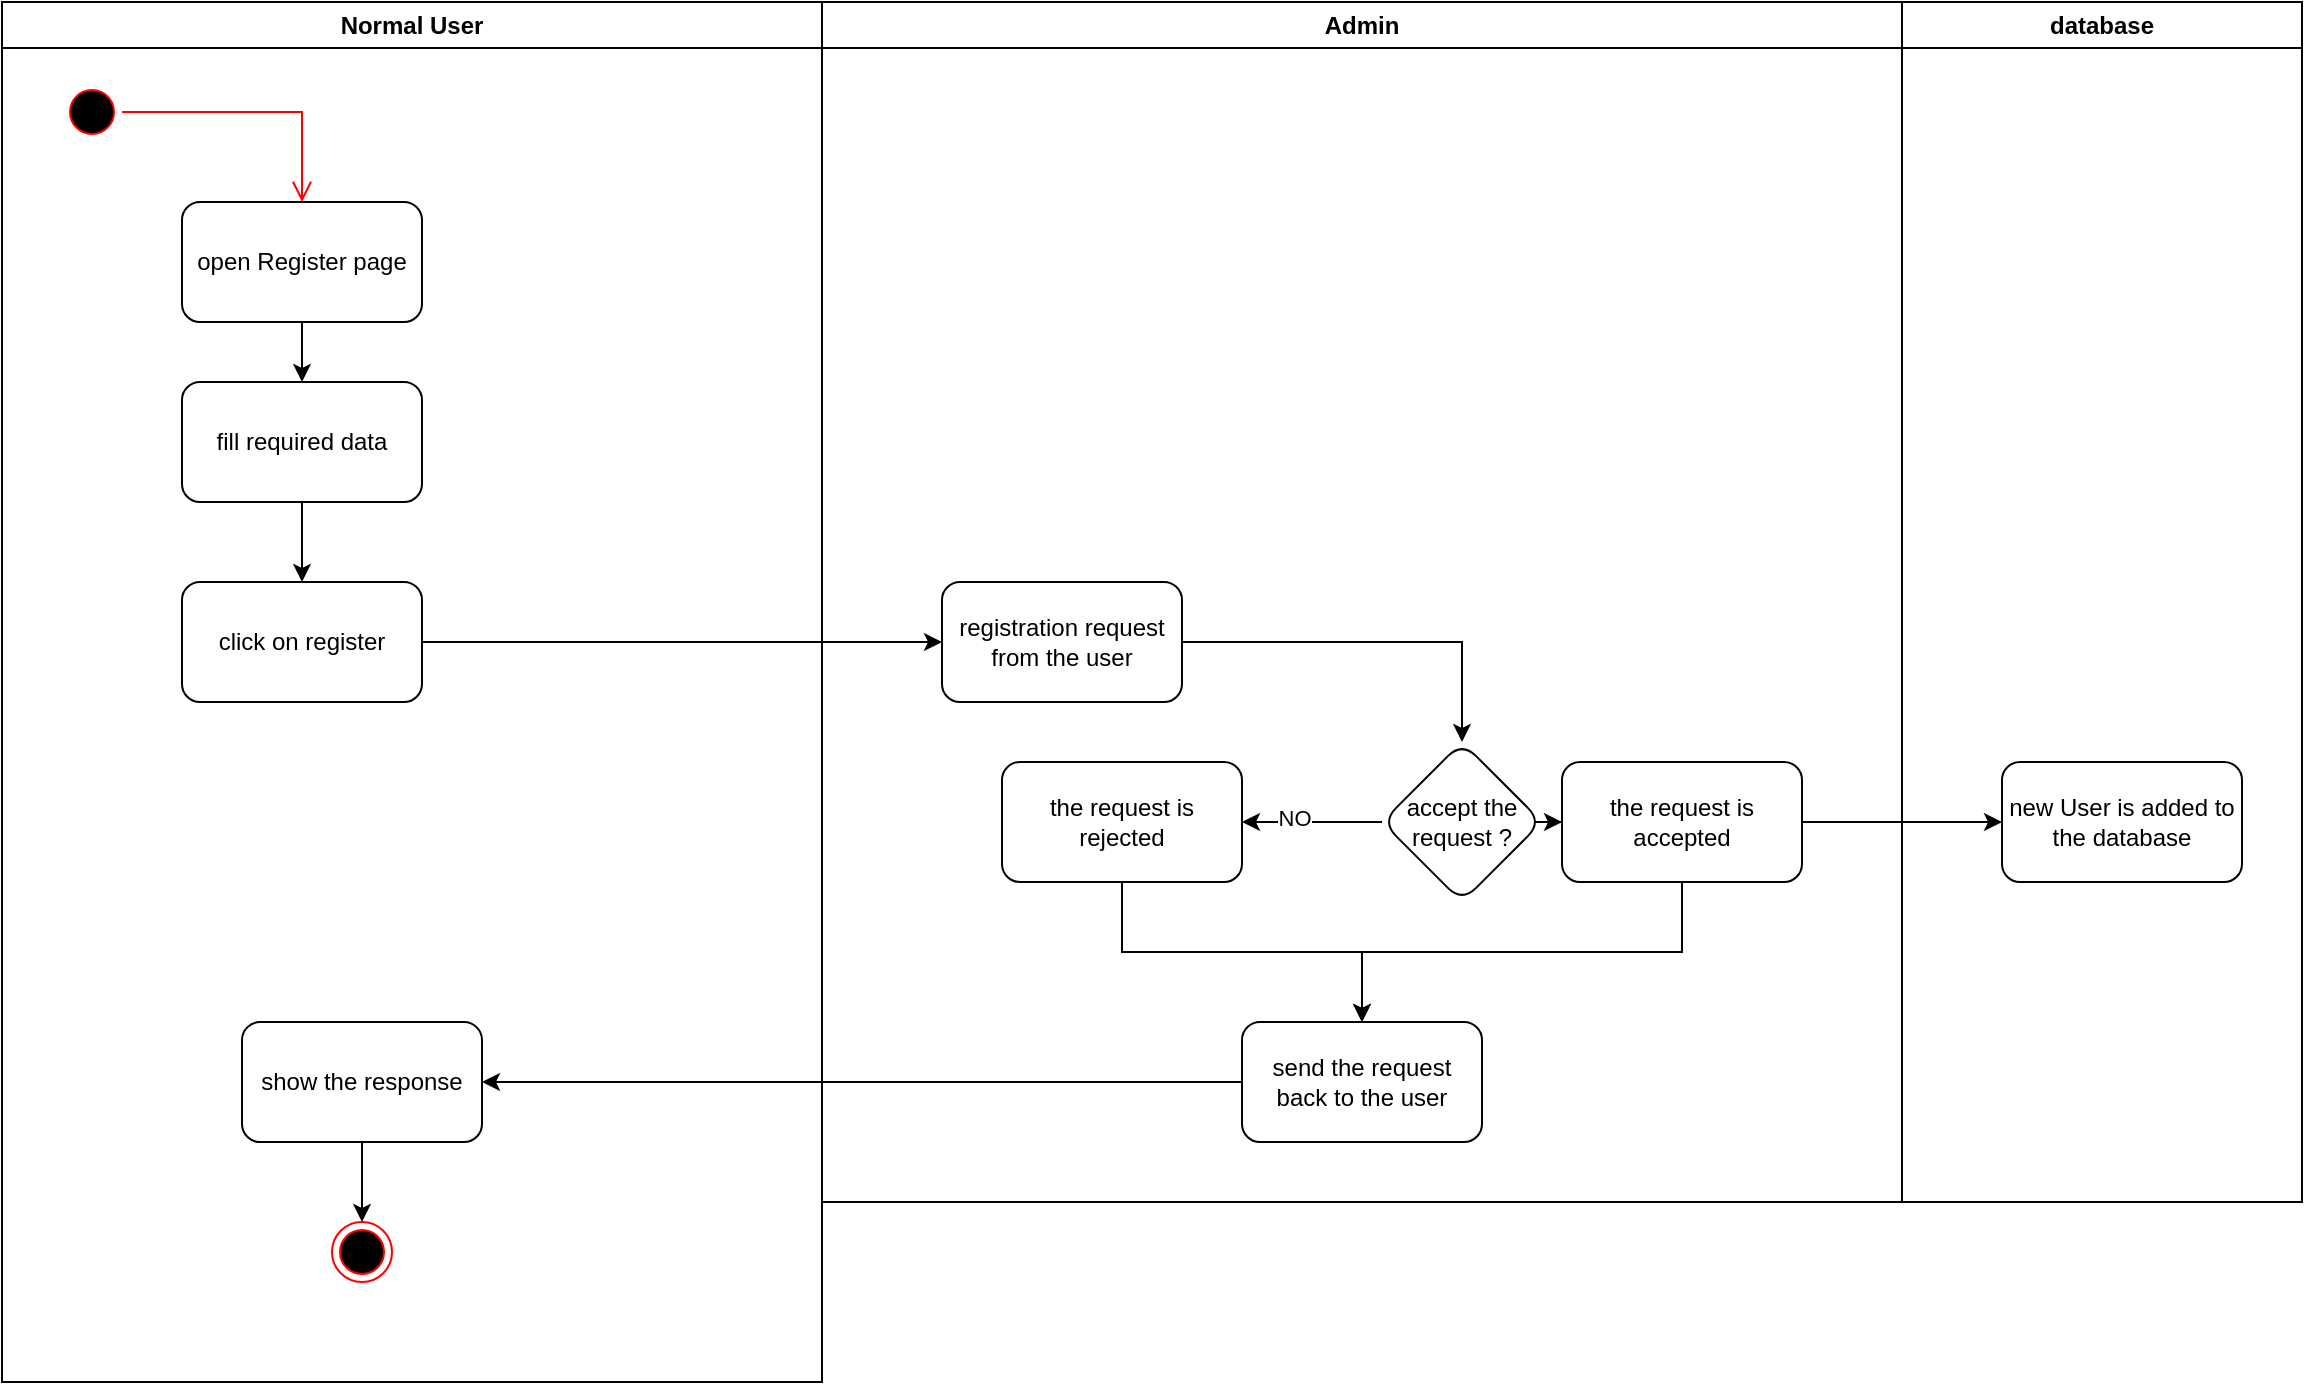 <mxfile version="20.8.16" type="device"><diagram name="Page-1" id="F6AXhcKA4D8mSBJDFfhA"><mxGraphModel dx="2950" dy="1258" grid="1" gridSize="10" guides="1" tooltips="1" connect="1" arrows="1" fold="1" page="1" pageScale="1" pageWidth="850" pageHeight="1100" math="0" shadow="0"><root><mxCell id="0"/><mxCell id="1" parent="0"/><mxCell id="BxqWUnMzjbiH27ieCFiy-1" value="Normal User" style="swimlane;whiteSpace=wrap;html=1;" vertex="1" parent="1"><mxGeometry x="-40" y="40" width="410" height="690" as="geometry"/></mxCell><mxCell id="BxqWUnMzjbiH27ieCFiy-4" value="" style="ellipse;html=1;shape=startState;fillColor=#000000;strokeColor=#ff0000;" vertex="1" parent="BxqWUnMzjbiH27ieCFiy-1"><mxGeometry x="30" y="40" width="30" height="30" as="geometry"/></mxCell><mxCell id="BxqWUnMzjbiH27ieCFiy-5" value="" style="edgeStyle=orthogonalEdgeStyle;html=1;verticalAlign=bottom;endArrow=open;endSize=8;strokeColor=#ff0000;rounded=0;" edge="1" source="BxqWUnMzjbiH27ieCFiy-4" parent="BxqWUnMzjbiH27ieCFiy-1" target="BxqWUnMzjbiH27ieCFiy-8"><mxGeometry relative="1" as="geometry"><mxPoint x="45" y="130" as="targetPoint"/></mxGeometry></mxCell><mxCell id="BxqWUnMzjbiH27ieCFiy-10" value="" style="edgeStyle=orthogonalEdgeStyle;rounded=0;orthogonalLoop=1;jettySize=auto;html=1;" edge="1" parent="BxqWUnMzjbiH27ieCFiy-1" source="BxqWUnMzjbiH27ieCFiy-8" target="BxqWUnMzjbiH27ieCFiy-9"><mxGeometry relative="1" as="geometry"/></mxCell><mxCell id="BxqWUnMzjbiH27ieCFiy-8" value="open Register page" style="rounded=1;whiteSpace=wrap;html=1;" vertex="1" parent="BxqWUnMzjbiH27ieCFiy-1"><mxGeometry x="90" y="100" width="120" height="60" as="geometry"/></mxCell><mxCell id="BxqWUnMzjbiH27ieCFiy-12" value="" style="edgeStyle=orthogonalEdgeStyle;rounded=0;orthogonalLoop=1;jettySize=auto;html=1;" edge="1" parent="BxqWUnMzjbiH27ieCFiy-1" source="BxqWUnMzjbiH27ieCFiy-9" target="BxqWUnMzjbiH27ieCFiy-11"><mxGeometry relative="1" as="geometry"/></mxCell><mxCell id="BxqWUnMzjbiH27ieCFiy-9" value="fill required data" style="rounded=1;whiteSpace=wrap;html=1;" vertex="1" parent="BxqWUnMzjbiH27ieCFiy-1"><mxGeometry x="90" y="190" width="120" height="60" as="geometry"/></mxCell><mxCell id="BxqWUnMzjbiH27ieCFiy-11" value="click on register" style="rounded=1;whiteSpace=wrap;html=1;" vertex="1" parent="BxqWUnMzjbiH27ieCFiy-1"><mxGeometry x="90" y="290" width="120" height="60" as="geometry"/></mxCell><mxCell id="BxqWUnMzjbiH27ieCFiy-33" value="" style="ellipse;html=1;shape=endState;fillColor=#000000;strokeColor=#ff0000;" vertex="1" parent="BxqWUnMzjbiH27ieCFiy-1"><mxGeometry x="165" y="610" width="30" height="30" as="geometry"/></mxCell><mxCell id="BxqWUnMzjbiH27ieCFiy-3" value="Admin" style="swimlane;whiteSpace=wrap;html=1;" vertex="1" parent="1"><mxGeometry x="370" y="40" width="540" height="600" as="geometry"/></mxCell><mxCell id="BxqWUnMzjbiH27ieCFiy-16" value="" style="edgeStyle=orthogonalEdgeStyle;rounded=0;orthogonalLoop=1;jettySize=auto;html=1;" edge="1" parent="BxqWUnMzjbiH27ieCFiy-3" source="BxqWUnMzjbiH27ieCFiy-13" target="BxqWUnMzjbiH27ieCFiy-15"><mxGeometry relative="1" as="geometry"/></mxCell><mxCell id="BxqWUnMzjbiH27ieCFiy-13" value="registration request from the user" style="rounded=1;whiteSpace=wrap;html=1;" vertex="1" parent="BxqWUnMzjbiH27ieCFiy-3"><mxGeometry x="60" y="290" width="120" height="60" as="geometry"/></mxCell><mxCell id="BxqWUnMzjbiH27ieCFiy-21" value="" style="edgeStyle=orthogonalEdgeStyle;rounded=0;orthogonalLoop=1;jettySize=auto;html=1;" edge="1" parent="BxqWUnMzjbiH27ieCFiy-3" source="BxqWUnMzjbiH27ieCFiy-15" target="BxqWUnMzjbiH27ieCFiy-20"><mxGeometry relative="1" as="geometry"/></mxCell><mxCell id="BxqWUnMzjbiH27ieCFiy-22" value="NO" style="edgeLabel;html=1;align=center;verticalAlign=middle;resizable=0;points=[];" vertex="1" connectable="0" parent="BxqWUnMzjbiH27ieCFiy-21"><mxGeometry x="0.258" y="-2" relative="1" as="geometry"><mxPoint as="offset"/></mxGeometry></mxCell><mxCell id="BxqWUnMzjbiH27ieCFiy-25" value="" style="edgeStyle=orthogonalEdgeStyle;rounded=0;orthogonalLoop=1;jettySize=auto;html=1;" edge="1" parent="BxqWUnMzjbiH27ieCFiy-3" source="BxqWUnMzjbiH27ieCFiy-15" target="BxqWUnMzjbiH27ieCFiy-24"><mxGeometry relative="1" as="geometry"><mxPoint x="400" y="400" as="sourcePoint"/></mxGeometry></mxCell><mxCell id="BxqWUnMzjbiH27ieCFiy-15" value="accept the request ?" style="rhombus;whiteSpace=wrap;html=1;rounded=1;" vertex="1" parent="BxqWUnMzjbiH27ieCFiy-3"><mxGeometry x="280" y="370" width="80" height="80" as="geometry"/></mxCell><mxCell id="BxqWUnMzjbiH27ieCFiy-27" value="" style="edgeStyle=orthogonalEdgeStyle;rounded=0;orthogonalLoop=1;jettySize=auto;html=1;" edge="1" parent="BxqWUnMzjbiH27ieCFiy-3" source="BxqWUnMzjbiH27ieCFiy-20" target="BxqWUnMzjbiH27ieCFiy-26"><mxGeometry relative="1" as="geometry"/></mxCell><mxCell id="BxqWUnMzjbiH27ieCFiy-20" value="the request is rejected" style="whiteSpace=wrap;html=1;rounded=1;" vertex="1" parent="BxqWUnMzjbiH27ieCFiy-3"><mxGeometry x="90" y="380" width="120" height="60" as="geometry"/></mxCell><mxCell id="BxqWUnMzjbiH27ieCFiy-28" style="edgeStyle=orthogonalEdgeStyle;rounded=0;orthogonalLoop=1;jettySize=auto;html=1;exitX=0.5;exitY=1;exitDx=0;exitDy=0;" edge="1" parent="BxqWUnMzjbiH27ieCFiy-3" source="BxqWUnMzjbiH27ieCFiy-24" target="BxqWUnMzjbiH27ieCFiy-26"><mxGeometry relative="1" as="geometry"/></mxCell><mxCell id="BxqWUnMzjbiH27ieCFiy-24" value="the request is accepted" style="whiteSpace=wrap;html=1;rounded=1;" vertex="1" parent="BxqWUnMzjbiH27ieCFiy-3"><mxGeometry x="370" y="380" width="120" height="60" as="geometry"/></mxCell><mxCell id="BxqWUnMzjbiH27ieCFiy-26" value="send the request back to the user" style="whiteSpace=wrap;html=1;rounded=1;" vertex="1" parent="BxqWUnMzjbiH27ieCFiy-3"><mxGeometry x="210" y="510" width="120" height="60" as="geometry"/></mxCell><mxCell id="BxqWUnMzjbiH27ieCFiy-14" value="" style="edgeStyle=orthogonalEdgeStyle;rounded=0;orthogonalLoop=1;jettySize=auto;html=1;" edge="1" parent="1" source="BxqWUnMzjbiH27ieCFiy-11" target="BxqWUnMzjbiH27ieCFiy-13"><mxGeometry relative="1" as="geometry"/></mxCell><mxCell id="BxqWUnMzjbiH27ieCFiy-23" value="database" style="swimlane;whiteSpace=wrap;html=1;" vertex="1" parent="1"><mxGeometry x="910" y="40" width="200" height="600" as="geometry"/></mxCell><mxCell id="BxqWUnMzjbiH27ieCFiy-17" value="new User is added to the database" style="whiteSpace=wrap;html=1;rounded=1;" vertex="1" parent="BxqWUnMzjbiH27ieCFiy-23"><mxGeometry x="50" y="380" width="120" height="60" as="geometry"/></mxCell><mxCell id="BxqWUnMzjbiH27ieCFiy-18" value="" style="edgeStyle=orthogonalEdgeStyle;rounded=0;orthogonalLoop=1;jettySize=auto;html=1;exitX=1;exitY=0.5;exitDx=0;exitDy=0;" edge="1" parent="1" source="BxqWUnMzjbiH27ieCFiy-24" target="BxqWUnMzjbiH27ieCFiy-17"><mxGeometry relative="1" as="geometry"/></mxCell><mxCell id="BxqWUnMzjbiH27ieCFiy-31" style="edgeStyle=orthogonalEdgeStyle;rounded=0;orthogonalLoop=1;jettySize=auto;html=1;exitX=0;exitY=0.5;exitDx=0;exitDy=0;" edge="1" parent="1" source="BxqWUnMzjbiH27ieCFiy-26" target="BxqWUnMzjbiH27ieCFiy-32"><mxGeometry relative="1" as="geometry"><mxPoint x="140" y="580.048" as="targetPoint"/></mxGeometry></mxCell><mxCell id="BxqWUnMzjbiH27ieCFiy-34" style="edgeStyle=orthogonalEdgeStyle;rounded=0;orthogonalLoop=1;jettySize=auto;html=1;exitX=0.5;exitY=1;exitDx=0;exitDy=0;" edge="1" parent="1" source="BxqWUnMzjbiH27ieCFiy-32" target="BxqWUnMzjbiH27ieCFiy-33"><mxGeometry relative="1" as="geometry"/></mxCell><mxCell id="BxqWUnMzjbiH27ieCFiy-32" value="show the response" style="rounded=1;whiteSpace=wrap;html=1;" vertex="1" parent="1"><mxGeometry x="80" y="550.048" width="120" height="60" as="geometry"/></mxCell></root></mxGraphModel></diagram></mxfile>